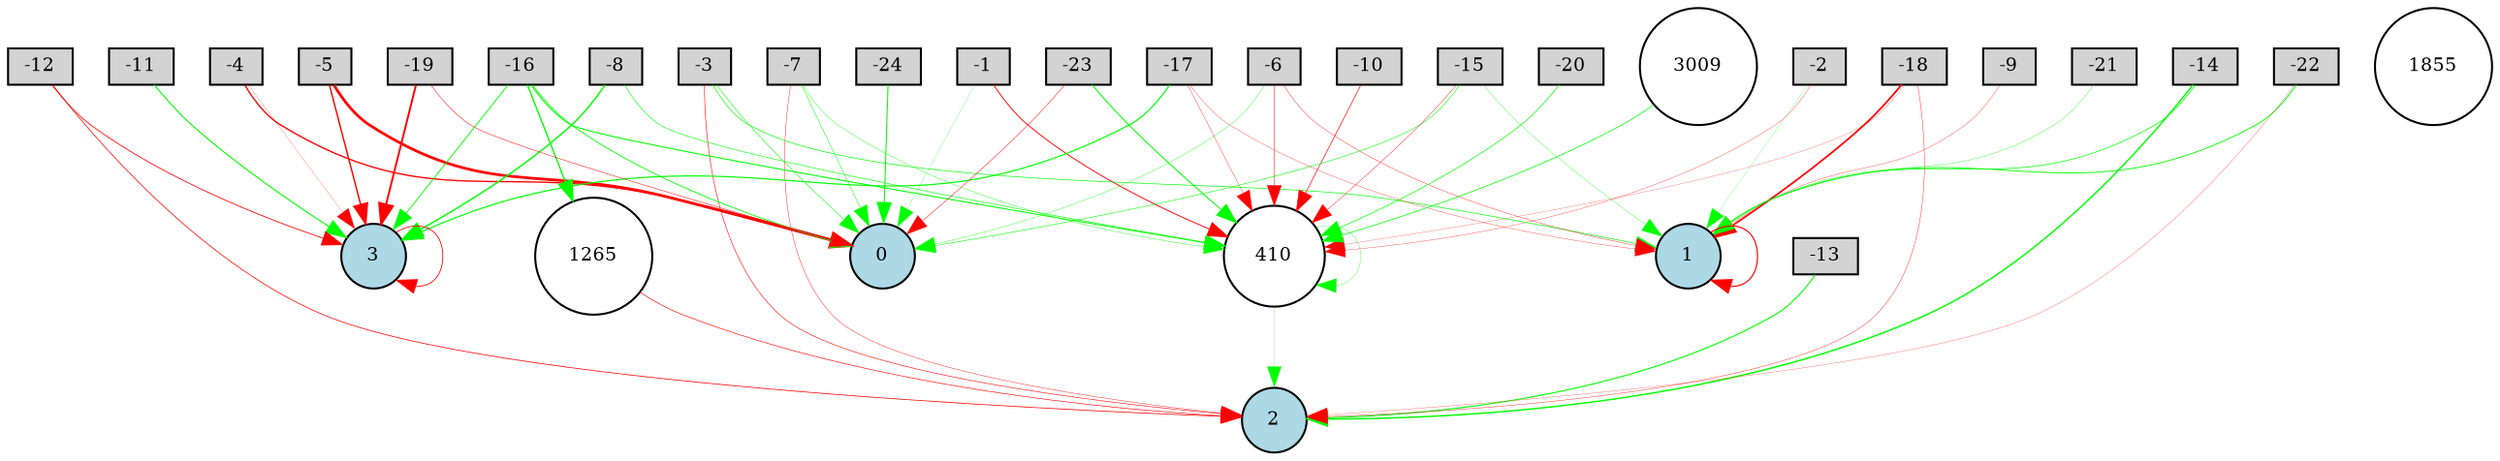 digraph {
	node [fontsize=9 height=0.2 shape=circle width=0.2]
	-1 [fillcolor=lightgray shape=box style=filled]
	-2 [fillcolor=lightgray shape=box style=filled]
	-3 [fillcolor=lightgray shape=box style=filled]
	-4 [fillcolor=lightgray shape=box style=filled]
	-5 [fillcolor=lightgray shape=box style=filled]
	-6 [fillcolor=lightgray shape=box style=filled]
	-7 [fillcolor=lightgray shape=box style=filled]
	-8 [fillcolor=lightgray shape=box style=filled]
	-9 [fillcolor=lightgray shape=box style=filled]
	-10 [fillcolor=lightgray shape=box style=filled]
	-11 [fillcolor=lightgray shape=box style=filled]
	-12 [fillcolor=lightgray shape=box style=filled]
	-13 [fillcolor=lightgray shape=box style=filled]
	-14 [fillcolor=lightgray shape=box style=filled]
	-15 [fillcolor=lightgray shape=box style=filled]
	-16 [fillcolor=lightgray shape=box style=filled]
	-17 [fillcolor=lightgray shape=box style=filled]
	-18 [fillcolor=lightgray shape=box style=filled]
	-19 [fillcolor=lightgray shape=box style=filled]
	-20 [fillcolor=lightgray shape=box style=filled]
	-21 [fillcolor=lightgray shape=box style=filled]
	-22 [fillcolor=lightgray shape=box style=filled]
	-23 [fillcolor=lightgray shape=box style=filled]
	-24 [fillcolor=lightgray shape=box style=filled]
	0 [fillcolor=lightblue style=filled]
	1 [fillcolor=lightblue style=filled]
	2 [fillcolor=lightblue style=filled]
	3 [fillcolor=lightblue style=filled]
	3009 [fillcolor=white style=filled]
	1265 [fillcolor=white style=filled]
	410 [fillcolor=white style=filled]
	1855 [fillcolor=white style=filled]
	-23 -> 0 [color=red penwidth=0.2326548128778536 style=solid]
	-10 -> 410 [color=red penwidth=0.32408146676496236 style=solid]
	-1 -> 0 [color=green penwidth=0.1154460268095463 style=solid]
	-19 -> 3 [color=red penwidth=0.9523654704677664 style=solid]
	-16 -> 3 [color=green penwidth=0.44641952613668845 style=solid]
	410 -> 2 [color=green penwidth=0.10227744337769902 style=solid]
	-7 -> 410 [color=green penwidth=0.18508123712719465 style=solid]
	-18 -> 1 [color=red penwidth=0.8549382974477987 style=solid]
	-21 -> 1 [color=green penwidth=0.168859142999169 style=solid]
	-7 -> 2 [color=red penwidth=0.19773013818758983 style=solid]
	-2 -> 1 [color=green penwidth=0.10456713003730425 style=solid]
	3 -> 3 [color=red penwidth=0.4047264817066256 style=solid]
	-14 -> 2 [color=green penwidth=0.7036411314233213 style=solid]
	-6 -> 0 [color=green penwidth=0.17098526396914432 style=solid]
	-15 -> 1 [color=green penwidth=0.15558594063263628 style=solid]
	-4 -> 3 [color=red penwidth=0.10381452908536765 style=solid]
	-13 -> 2 [color=green penwidth=0.530240000191651 style=solid]
	-16 -> 0 [color=green penwidth=0.4134356730474429 style=solid]
	-3 -> 2 [color=red penwidth=0.27710804683018997 style=solid]
	-16 -> 410 [color=green penwidth=0.5102263453288414 style=solid]
	-22 -> 1 [color=green penwidth=0.4281165839436286 style=solid]
	-9 -> 1 [color=red penwidth=0.1537364710822981 style=solid]
	-18 -> 2 [color=red penwidth=0.18723040762792204 style=solid]
	1 -> 1 [color=red penwidth=0.5597954307824087 style=solid]
	-5 -> 0 [color=red penwidth=1.356838227123889 style=solid]
	-23 -> 410 [color=green penwidth=0.49525914090631873 style=solid]
	-6 -> 1 [color=red penwidth=0.17959693422602757 style=solid]
	410 -> 410 [color=green penwidth=0.15028528092492255 style=solid]
	3009 -> 410 [color=green penwidth=0.36391318429102004 style=solid]
	-12 -> 2 [color=red penwidth=0.36064496116624967 style=solid]
	-15 -> 0 [color=green penwidth=0.2696797350254314 style=solid]
	-11 -> 3 [color=green penwidth=0.5308950946392698 style=solid]
	-3 -> 1 [color=green penwidth=0.32206841343902837 style=solid]
	-8 -> 3 [color=green penwidth=0.7037735159283033 style=solid]
	-2 -> 410 [color=red penwidth=0.1476606646662077 style=solid]
	-7 -> 0 [color=green penwidth=0.23526732850464224 style=solid]
	-4 -> 0 [color=red penwidth=0.6589257420950917 style=solid]
	-15 -> 410 [color=red penwidth=0.19750268585107672 style=solid]
	-5 -> 3 [color=red penwidth=0.6966883288249475 style=solid]
	-19 -> 0 [color=red penwidth=0.2412116087563545 style=solid]
	-22 -> 2 [color=red penwidth=0.12204233632919465 style=solid]
	-16 -> 1265 [color=green penwidth=0.6660965303950428 style=solid]
	1265 -> 2 [color=red penwidth=0.3034634639840408 style=solid]
	-1 -> 410 [color=red penwidth=0.44502335261981907 style=solid]
	-12 -> 3 [color=red penwidth=0.3956914237088447 style=solid]
	-24 -> 0 [color=green penwidth=0.5161612690285124 style=solid]
	-3 -> 0 [color=green penwidth=0.26341050120707277 style=solid]
	-17 -> 1 [color=red penwidth=0.1494268197921722 style=solid]
	-18 -> 410 [color=red penwidth=0.1096305783682363 style=solid]
	-20 -> 410 [color=green penwidth=0.33285245871903446 style=solid]
	-17 -> 410 [color=red penwidth=0.1631386934868204 style=solid]
	-17 -> 3 [color=green penwidth=0.5743881515251089 style=solid]
	-8 -> 410 [color=green penwidth=0.28866140419178143 style=solid]
	-6 -> 410 [color=red penwidth=0.23208445160390026 style=solid]
	-14 -> 1 [color=green penwidth=0.3465782984452952 style=solid]
}
